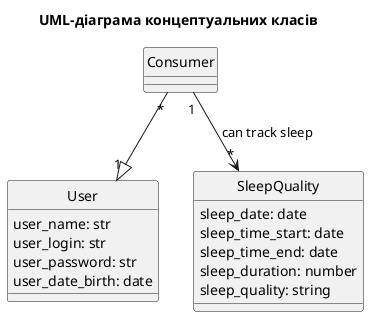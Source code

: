@startuml
hide circle
title UML-діаграма концептуальних класів

class User {
  user_name: str
  user_login: str
  user_password: str
  user_date_birth: date
}

class Consumer {
}

class SleepQuality {
  sleep_date: date
  sleep_time_start: date
  sleep_time_end: date
  sleep_duration: number
  sleep_quality: string
}

Consumer "*"--|>"1" User
Consumer "1" --> "*" SleepQuality : "can track sleep"
@enduml